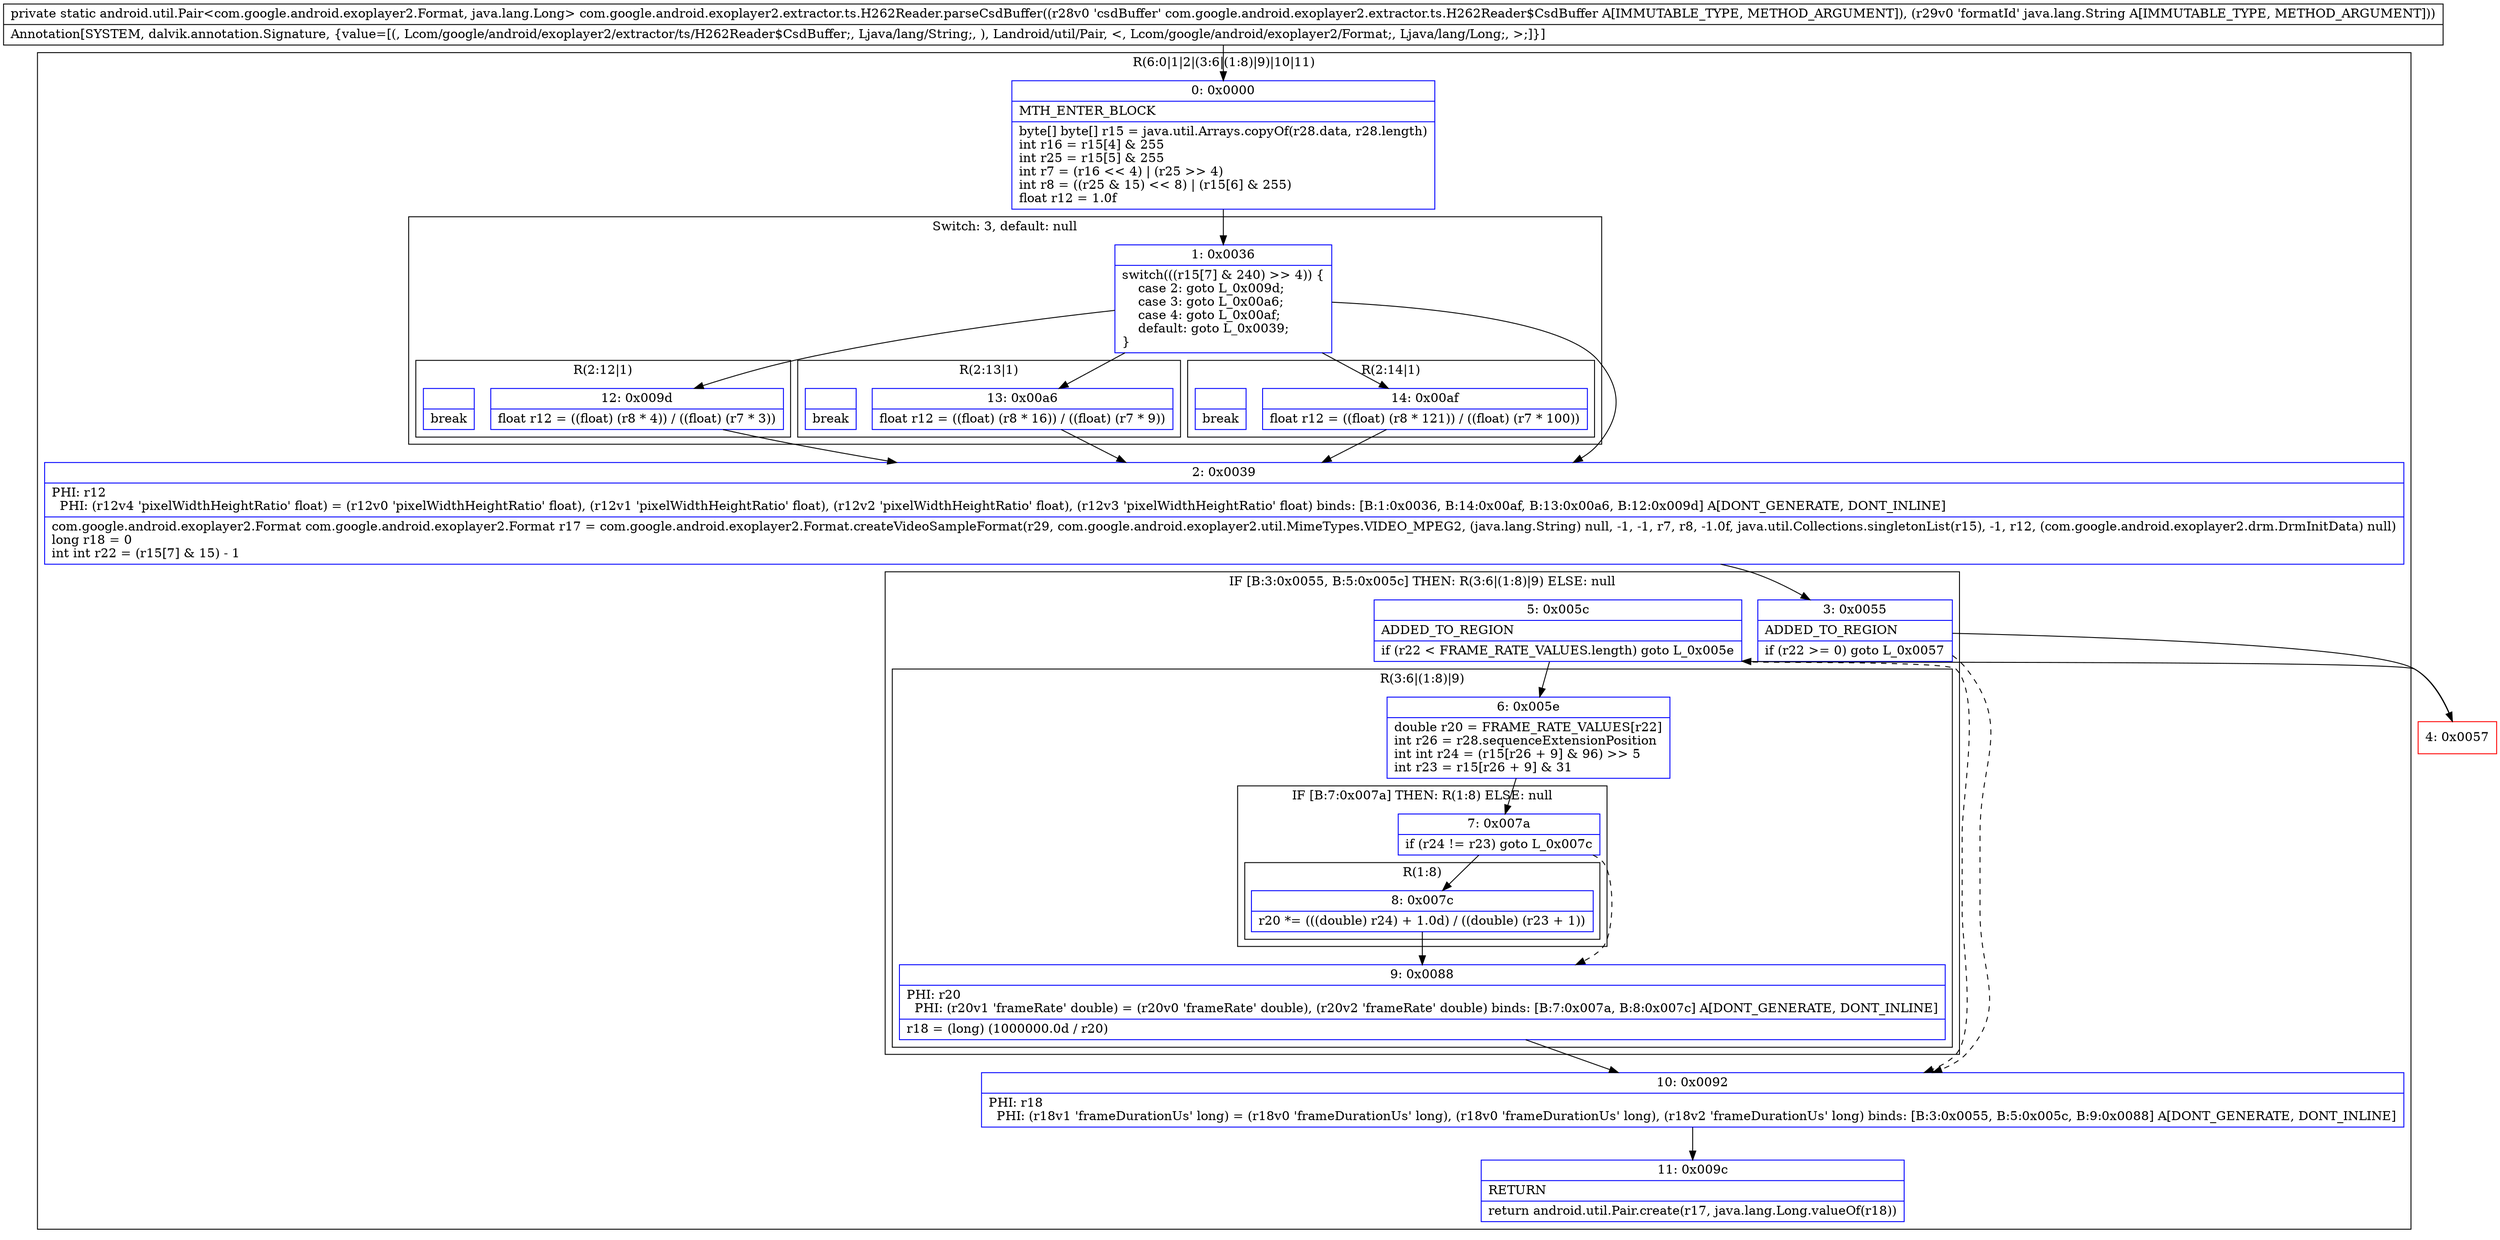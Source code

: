 digraph "CFG forcom.google.android.exoplayer2.extractor.ts.H262Reader.parseCsdBuffer(Lcom\/google\/android\/exoplayer2\/extractor\/ts\/H262Reader$CsdBuffer;Ljava\/lang\/String;)Landroid\/util\/Pair;" {
subgraph cluster_Region_1123250487 {
label = "R(6:0|1|2|(3:6|(1:8)|9)|10|11)";
node [shape=record,color=blue];
Node_0 [shape=record,label="{0\:\ 0x0000|MTH_ENTER_BLOCK\l|byte[] byte[] r15 = java.util.Arrays.copyOf(r28.data, r28.length)\lint r16 = r15[4] & 255\lint r25 = r15[5] & 255\lint r7 = (r16 \<\< 4) \| (r25 \>\> 4)\lint r8 = ((r25 & 15) \<\< 8) \| (r15[6] & 255)\lfloat r12 = 1.0f\l}"];
subgraph cluster_SwitchRegion_1806374607 {
label = "Switch: 3, default: null";
node [shape=record,color=blue];
Node_1 [shape=record,label="{1\:\ 0x0036|switch(((r15[7] & 240) \>\> 4)) \{\l    case 2: goto L_0x009d;\l    case 3: goto L_0x00a6;\l    case 4: goto L_0x00af;\l    default: goto L_0x0039;\l\}\l}"];
subgraph cluster_Region_1947861823 {
label = "R(2:12|1)";
node [shape=record,color=blue];
Node_12 [shape=record,label="{12\:\ 0x009d|float r12 = ((float) (r8 * 4)) \/ ((float) (r7 * 3))\l}"];
Node_InsnContainer_370331807 [shape=record,label="{|break\l}"];
}
subgraph cluster_Region_767143490 {
label = "R(2:13|1)";
node [shape=record,color=blue];
Node_13 [shape=record,label="{13\:\ 0x00a6|float r12 = ((float) (r8 * 16)) \/ ((float) (r7 * 9))\l}"];
Node_InsnContainer_107545482 [shape=record,label="{|break\l}"];
}
subgraph cluster_Region_513267796 {
label = "R(2:14|1)";
node [shape=record,color=blue];
Node_14 [shape=record,label="{14\:\ 0x00af|float r12 = ((float) (r8 * 121)) \/ ((float) (r7 * 100))\l}"];
Node_InsnContainer_1154656071 [shape=record,label="{|break\l}"];
}
}
Node_2 [shape=record,label="{2\:\ 0x0039|PHI: r12 \l  PHI: (r12v4 'pixelWidthHeightRatio' float) = (r12v0 'pixelWidthHeightRatio' float), (r12v1 'pixelWidthHeightRatio' float), (r12v2 'pixelWidthHeightRatio' float), (r12v3 'pixelWidthHeightRatio' float) binds: [B:1:0x0036, B:14:0x00af, B:13:0x00a6, B:12:0x009d] A[DONT_GENERATE, DONT_INLINE]\l|com.google.android.exoplayer2.Format com.google.android.exoplayer2.Format r17 = com.google.android.exoplayer2.Format.createVideoSampleFormat(r29, com.google.android.exoplayer2.util.MimeTypes.VIDEO_MPEG2, (java.lang.String) null, \-1, \-1, r7, r8, \-1.0f, java.util.Collections.singletonList(r15), \-1, r12, (com.google.android.exoplayer2.drm.DrmInitData) null)\llong r18 = 0\lint int r22 = (r15[7] & 15) \- 1\l}"];
subgraph cluster_IfRegion_981404964 {
label = "IF [B:3:0x0055, B:5:0x005c] THEN: R(3:6|(1:8)|9) ELSE: null";
node [shape=record,color=blue];
Node_3 [shape=record,label="{3\:\ 0x0055|ADDED_TO_REGION\l|if (r22 \>= 0) goto L_0x0057\l}"];
Node_5 [shape=record,label="{5\:\ 0x005c|ADDED_TO_REGION\l|if (r22 \< FRAME_RATE_VALUES.length) goto L_0x005e\l}"];
subgraph cluster_Region_1780079288 {
label = "R(3:6|(1:8)|9)";
node [shape=record,color=blue];
Node_6 [shape=record,label="{6\:\ 0x005e|double r20 = FRAME_RATE_VALUES[r22]\lint r26 = r28.sequenceExtensionPosition\lint int r24 = (r15[r26 + 9] & 96) \>\> 5\lint r23 = r15[r26 + 9] & 31\l}"];
subgraph cluster_IfRegion_2121499800 {
label = "IF [B:7:0x007a] THEN: R(1:8) ELSE: null";
node [shape=record,color=blue];
Node_7 [shape=record,label="{7\:\ 0x007a|if (r24 != r23) goto L_0x007c\l}"];
subgraph cluster_Region_509145775 {
label = "R(1:8)";
node [shape=record,color=blue];
Node_8 [shape=record,label="{8\:\ 0x007c|r20 *= (((double) r24) + 1.0d) \/ ((double) (r23 + 1))\l}"];
}
}
Node_9 [shape=record,label="{9\:\ 0x0088|PHI: r20 \l  PHI: (r20v1 'frameRate' double) = (r20v0 'frameRate' double), (r20v2 'frameRate' double) binds: [B:7:0x007a, B:8:0x007c] A[DONT_GENERATE, DONT_INLINE]\l|r18 = (long) (1000000.0d \/ r20)\l}"];
}
}
Node_10 [shape=record,label="{10\:\ 0x0092|PHI: r18 \l  PHI: (r18v1 'frameDurationUs' long) = (r18v0 'frameDurationUs' long), (r18v0 'frameDurationUs' long), (r18v2 'frameDurationUs' long) binds: [B:3:0x0055, B:5:0x005c, B:9:0x0088] A[DONT_GENERATE, DONT_INLINE]\l}"];
Node_11 [shape=record,label="{11\:\ 0x009c|RETURN\l|return android.util.Pair.create(r17, java.lang.Long.valueOf(r18))\l}"];
}
Node_4 [shape=record,color=red,label="{4\:\ 0x0057}"];
MethodNode[shape=record,label="{private static android.util.Pair\<com.google.android.exoplayer2.Format, java.lang.Long\> com.google.android.exoplayer2.extractor.ts.H262Reader.parseCsdBuffer((r28v0 'csdBuffer' com.google.android.exoplayer2.extractor.ts.H262Reader$CsdBuffer A[IMMUTABLE_TYPE, METHOD_ARGUMENT]), (r29v0 'formatId' java.lang.String A[IMMUTABLE_TYPE, METHOD_ARGUMENT]))  | Annotation[SYSTEM, dalvik.annotation.Signature, \{value=[(, Lcom\/google\/android\/exoplayer2\/extractor\/ts\/H262Reader$CsdBuffer;, Ljava\/lang\/String;, ), Landroid\/util\/Pair, \<, Lcom\/google\/android\/exoplayer2\/Format;, Ljava\/lang\/Long;, \>;]\}]\l}"];
MethodNode -> Node_0;
Node_0 -> Node_1;
Node_1 -> Node_2;
Node_1 -> Node_12;
Node_1 -> Node_13;
Node_1 -> Node_14;
Node_12 -> Node_2;
Node_13 -> Node_2;
Node_14 -> Node_2;
Node_2 -> Node_3;
Node_3 -> Node_4;
Node_3 -> Node_10[style=dashed];
Node_5 -> Node_6;
Node_5 -> Node_10[style=dashed];
Node_6 -> Node_7;
Node_7 -> Node_8;
Node_7 -> Node_9[style=dashed];
Node_8 -> Node_9;
Node_9 -> Node_10;
Node_10 -> Node_11;
Node_4 -> Node_5;
}

